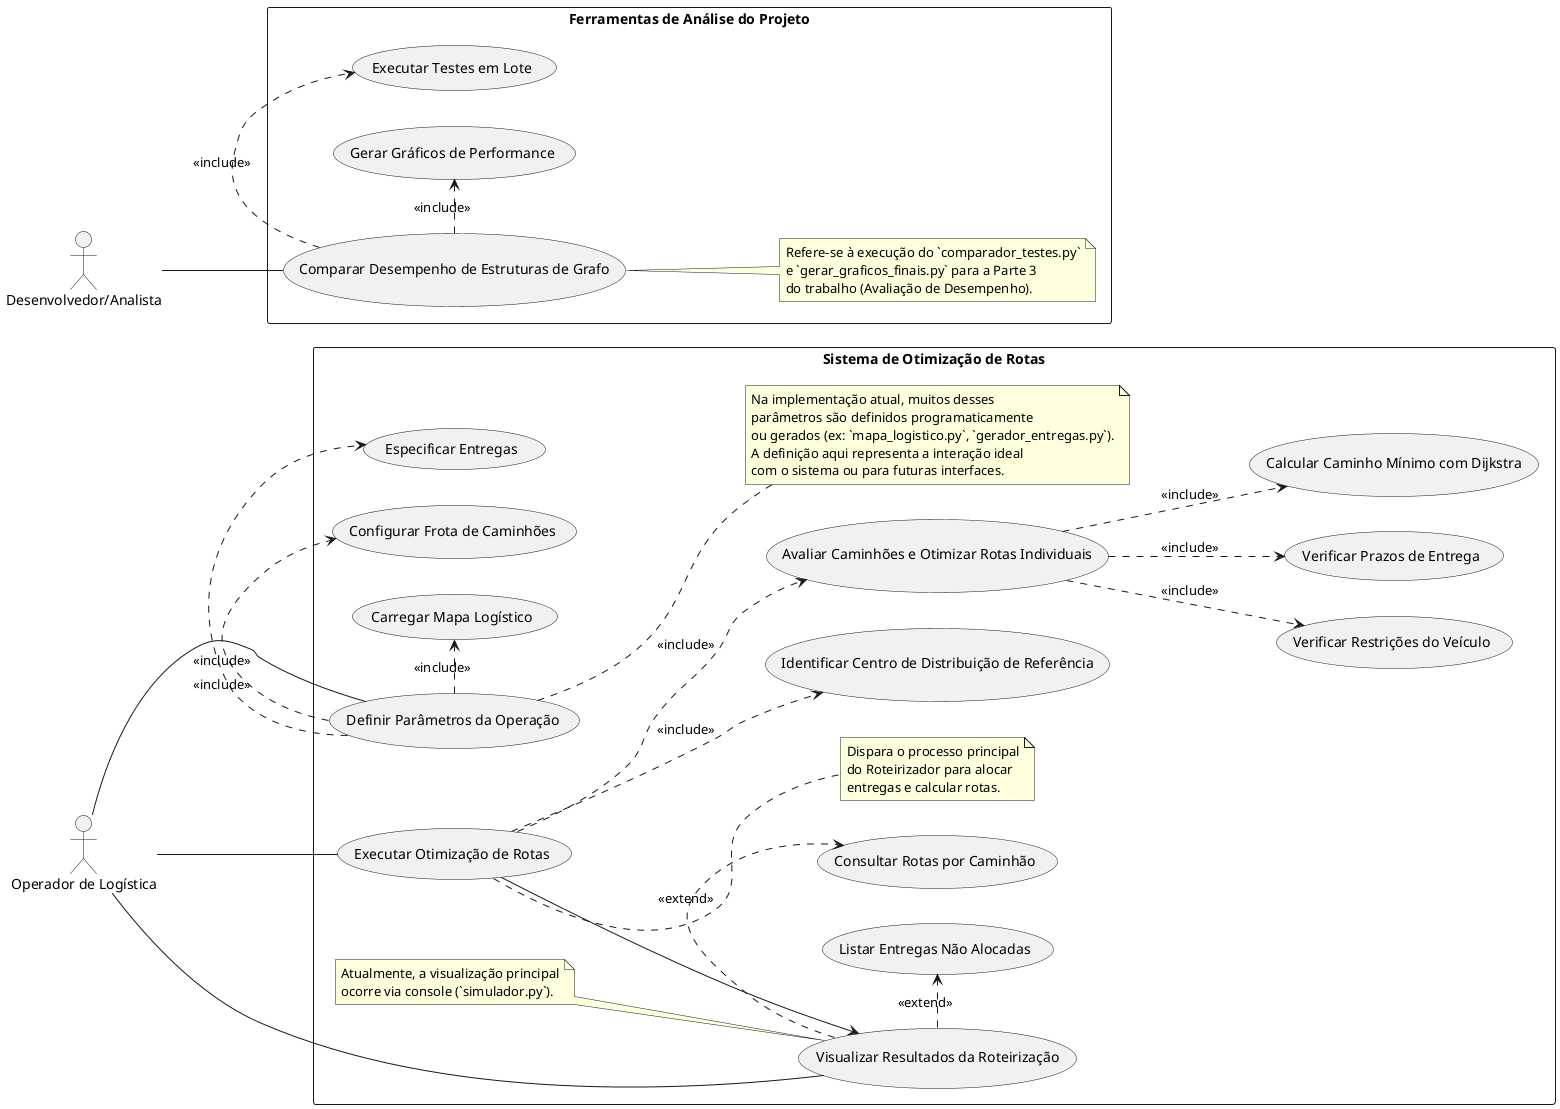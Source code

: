@startuml
left to right direction

actor "Operador de Logística" as Operador

rectangle "Sistema de Otimização de Rotas" {
  Operador -- (Definir Parâmetros da Operação)
  (Definir Parâmetros da Operação) .> (Especificar Entregas) : <<include>>
  (Definir Parâmetros da Operação) .> (Configurar Frota de Caminhões) : <<include>>
  (Definir Parâmetros da Operação) .> (Carregar Mapa Logístico) : <<include>>
  note right of (Definir Parâmetros da Operação)
    Na implementação atual, muitos desses
    parâmetros são definidos programaticamente
    ou gerados (ex: `mapa_logistico.py`, `gerador_entregas.py`).
    A definição aqui representa a interação ideal
    com o sistema ou para futuras interfaces.
  end note

  Operador -- (Executar Otimização de Rotas)
  note right of (Executar Otimização de Rotas)
    Dispara o processo principal
    do Roteirizador para alocar
    entregas e calcular rotas.
  end note

  (Executar Otimização de Rotas) --> (Visualizar Resultados da Roteirização)

  (Visualizar Resultados da Roteirização) -- Operador
  (Visualizar Resultados da Roteirização) .> (Consultar Rotas por Caminhão) : <<extend>>
  (Visualizar Resultados da Roteirização) .> (Listar Entregas Não Alocadas) : <<extend>>
  note left of (Visualizar Resultados da Roteirização)
    Atualmente, a visualização principal
    ocorre via console (`simulador.py`).
  end note

  ' Casos de uso internos que são parte da "Executar Otimização de Rotas"
  ' e não diretamente chamados pelo ator, mas importantes para a funcionalidade.
  ' Poderiam ser modelados como parte de um diagrama de atividades ou sequência.
  (Executar Otimização de Rotas) ..> (Identificar Centro de Distribuição de Referência) : <<include>>
  (Executar Otimização de Rotas) ..> (Avaliar Caminhões e Otimizar Rotas Individuais) : <<include>>
  (Avaliar Caminhões e Otimizar Rotas Individuais) ..> (Verificar Restrições do Veículo) : <<include>>
  (Avaliar Caminhões e Otimizar Rotas Individuais) ..> (Verificar Prazos de Entrega) : <<include>>
  (Avaliar Caminhões e Otimizar Rotas Individuais) ..> (Calcular Caminho Mínimo com Dijkstra) : <<include>>

}

' Caso de Uso para a Análise de Desempenho (realizado pelo Desenvolvedor/Analista do Projeto)
' Podemos criar um ator separado para isso, se quiser destacar no diagrama.
actor "Desenvolvedor/Analista" as Dev

rectangle "Ferramentas de Análise do Projeto" {
  Dev -- (Comparar Desempenho de Estruturas de Grafo)
  (Comparar Desempenho de Estruturas de Grafo) .> (Executar Testes em Lote) : <<include>>
  (Comparar Desempenho de Estruturas de Grafo) .> (Gerar Gráficos de Performance) : <<include>>
  note right of (Comparar Desempenho de Estruturas de Grafo)
    Refere-se à execução do `comparador_testes.py`
    e `gerar_graficos_finais.py` para a Parte 3
    do trabalho (Avaliação de Desempenho).
  end note
}

' O Operador de Logística é o principal usuário do *sistema de roteirização*.
' O Desenvolvedor/Analista é o principal usuário das *ferramentas de teste e análise do projeto*.
' Se o diagrama de caso de uso for estritamente para o sistema de roteirização em si,
' a parte do "Desenvolvedor/Analista" pode ser omitida ou apresentada separadamente.
' Para um relatório de projeto acadêmico, mostrar ambos pode ser relevante.

@enduml
